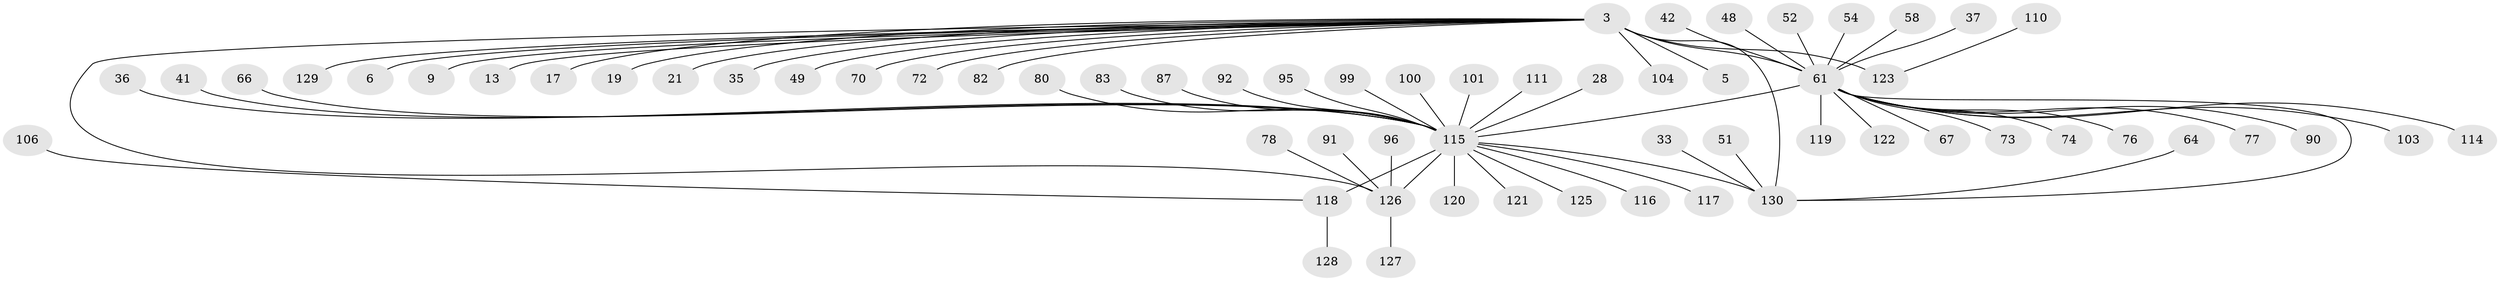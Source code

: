 // original degree distribution, {6: 0.046153846153846156, 9: 0.015384615384615385, 27: 0.007692307692307693, 1: 0.5384615384615384, 2: 0.19230769230769232, 8: 0.015384615384615385, 7: 0.03076923076923077, 3: 0.1076923076923077, 4: 0.023076923076923078, 5: 0.023076923076923078}
// Generated by graph-tools (version 1.1) at 2025/51/03/04/25 21:51:41]
// undirected, 65 vertices, 67 edges
graph export_dot {
graph [start="1"]
  node [color=gray90,style=filled];
  3;
  5;
  6;
  9;
  13;
  17;
  19;
  21;
  28;
  33;
  35;
  36;
  37;
  41;
  42;
  48;
  49;
  51;
  52;
  54;
  58;
  61 [super="+57+18"];
  64;
  66;
  67;
  70;
  72 [super="+45+53"];
  73;
  74;
  76;
  77;
  78;
  80;
  82;
  83;
  87;
  90;
  91;
  92;
  95;
  96;
  99;
  100;
  101;
  103;
  104 [super="+7"];
  106;
  110;
  111;
  114;
  115 [super="+81+85+105+84"];
  116;
  117 [super="+113"];
  118 [super="+109+65"];
  119;
  120;
  121;
  122;
  123 [super="+59+93"];
  125;
  126 [super="+86+107+112+102+56"];
  127 [super="+79"];
  128;
  129;
  130 [super="+124+108"];
  3 -- 5;
  3 -- 6;
  3 -- 9;
  3 -- 13;
  3 -- 17;
  3 -- 19;
  3 -- 21;
  3 -- 35;
  3 -- 49;
  3 -- 70;
  3 -- 82;
  3 -- 104 [weight=2];
  3 -- 129;
  3 -- 72;
  3 -- 126;
  3 -- 130 [weight=5];
  3 -- 123 [weight=2];
  3 -- 61 [weight=4];
  28 -- 115;
  33 -- 130;
  36 -- 115;
  37 -- 61;
  41 -- 115;
  42 -- 61;
  48 -- 61;
  51 -- 130;
  52 -- 61;
  54 -- 61;
  58 -- 61;
  61 -- 130 [weight=2];
  61 -- 67;
  61 -- 73;
  61 -- 74;
  61 -- 76;
  61 -- 77;
  61 -- 90;
  61 -- 122;
  61 -- 103;
  61 -- 114;
  61 -- 115 [weight=6];
  61 -- 119;
  64 -- 130;
  66 -- 115;
  78 -- 126;
  80 -- 115;
  83 -- 115;
  87 -- 115;
  91 -- 126;
  92 -- 115;
  95 -- 115;
  96 -- 126;
  99 -- 115;
  100 -- 115;
  101 -- 115;
  106 -- 118;
  110 -- 123;
  111 -- 115;
  115 -- 116;
  115 -- 118 [weight=4];
  115 -- 121;
  115 -- 125;
  115 -- 117;
  115 -- 130 [weight=4];
  115 -- 120;
  115 -- 126 [weight=4];
  118 -- 128;
  126 -- 127;
}
